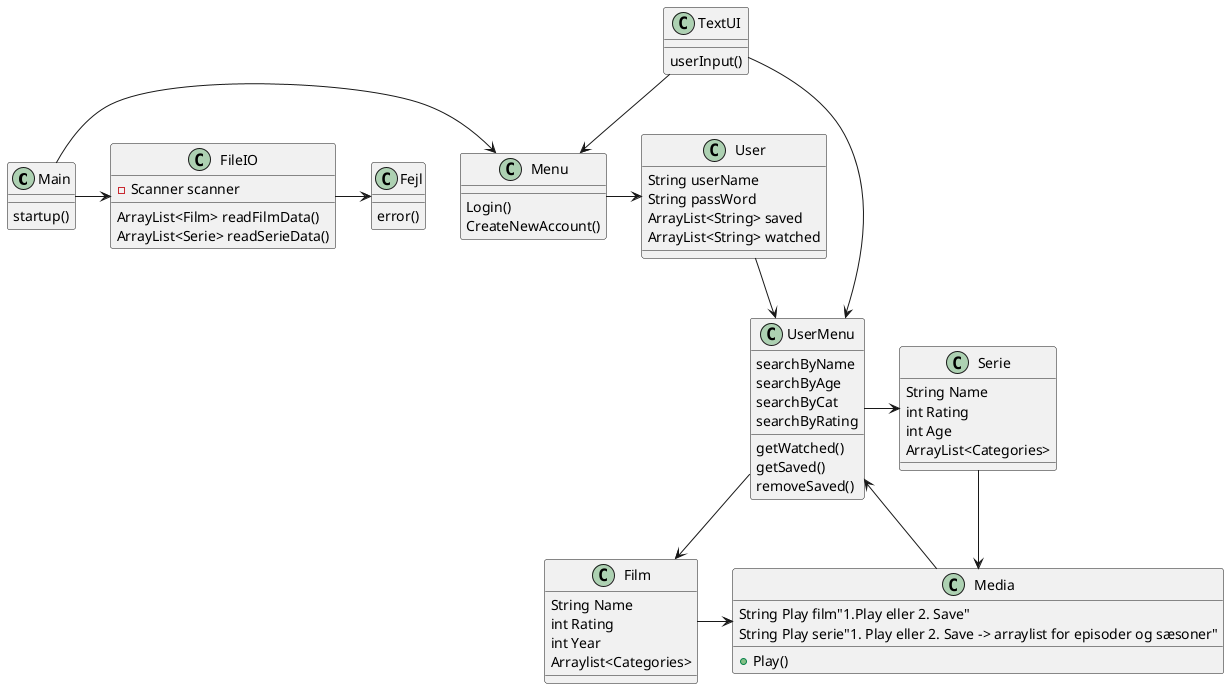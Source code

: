 @startuml
'https://plantuml.com/class-diagram

Class Main
Main : startup()

Class Menu
Menu : Login()
Menu : CreateNewAccount()

Class User
User : String userName
User : String passWord
User : ArrayList<String> saved
User : ArrayList<String> watched

Class UserMenu
UserMenu : searchByName
UserMenu : searchByAge
UserMenu : searchByCat
UserMenu : searchByRating

UserMenu : getWatched()
UserMenu : getSaved()
UserMenu : removeSaved()


Class Media
Media : + Play()
Media : String Play film"1.Play eller 2. Save"
Media : String Play serie"1. Play eller 2. Save -> arraylist for episoder og sæsoner"

Class Film
Film : String Name
Film : int Rating
Film : int Year
Film : Arraylist<Categories>

Class Serie
Serie : String Name
Serie : int Rating
Serie : int Age
Serie : ArrayList<Categories>

Class FileIO
FileIO : - Scanner scanner
FileIO : ArrayList<Film> readFilmData()
FileIO : ArrayList<Serie> readSerieData()

Class Fejl
Fejl : error()

Class TextUI
TextUI : userInput()


Main -> Menu
Main -> FileIO
FileIO -> Fejl
User --> UserMenu
TextUI --> UserMenu
TextUI --> Menu
Menu -> User


Film -> Media
Serie -> Media
Media --> UserMenu
UserMenu -> Film
UserMenu -> Serie

@enduml